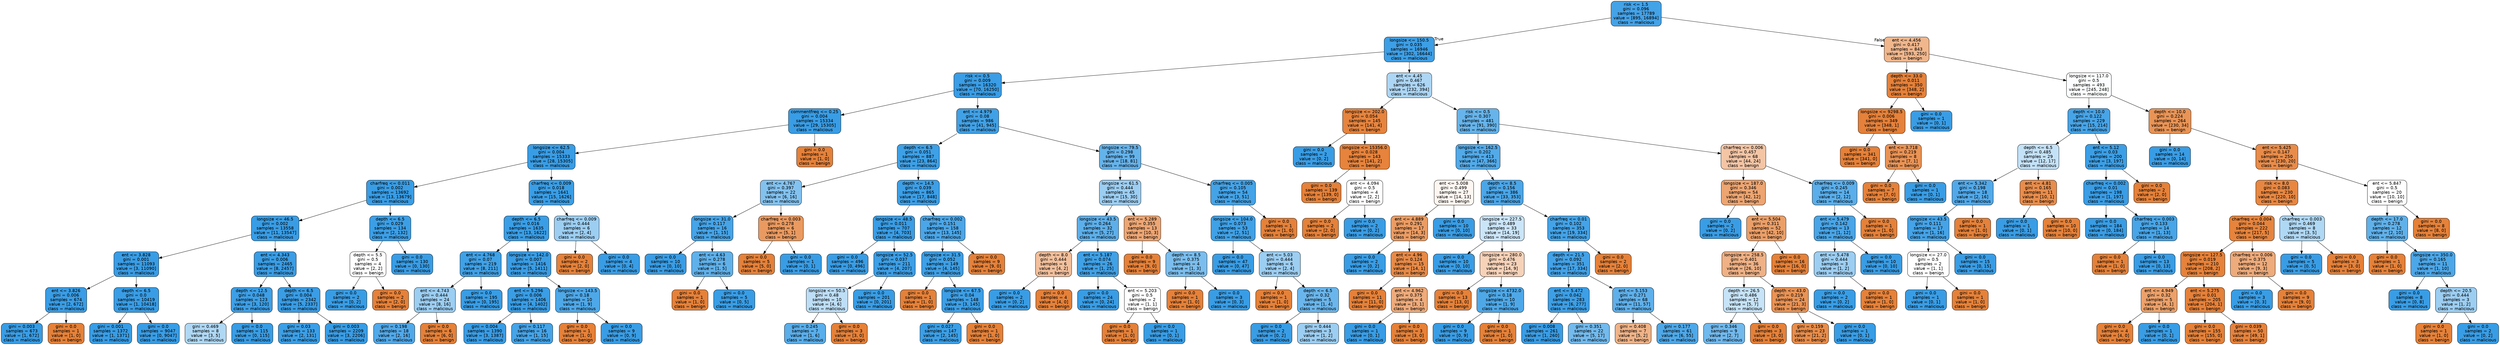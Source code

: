 digraph Tree {
node [shape=box, style="filled, rounded", color="black", fontname=helvetica] ;
edge [fontname=helvetica] ;
0 [label="risk <= 1.5\ngini = 0.096\nsamples = 17789\nvalue = [895, 16894]\nclass = malicious", fillcolor="#399de5f1"] ;
1 [label="longsize <= 150.5\ngini = 0.035\nsamples = 16946\nvalue = [302, 16644]\nclass = malicious", fillcolor="#399de5fa"] ;
0 -> 1 [labeldistance=2.5, labelangle=45, headlabel="True"] ;
2 [label="risk <= 0.5\ngini = 0.009\nsamples = 16320\nvalue = [70, 16250]\nclass = malicious", fillcolor="#399de5fe"] ;
1 -> 2 ;
3 [label="commentfreq <= 0.25\ngini = 0.004\nsamples = 15334\nvalue = [29, 15305]\nclass = malicious", fillcolor="#399de5ff"] ;
2 -> 3 ;
4 [label="longsize <= 62.5\ngini = 0.004\nsamples = 15333\nvalue = [28, 15305]\nclass = malicious", fillcolor="#399de5ff"] ;
3 -> 4 ;
5 [label="charfreq <= 0.011\ngini = 0.002\nsamples = 13692\nvalue = [13, 13679]\nclass = malicious", fillcolor="#399de5ff"] ;
4 -> 5 ;
6 [label="longsize <= 46.5\ngini = 0.002\nsamples = 13558\nvalue = [11, 13547]\nclass = malicious", fillcolor="#399de5ff"] ;
5 -> 6 ;
7 [label="ent <= 3.828\ngini = 0.001\nsamples = 11093\nvalue = [3, 11090]\nclass = malicious", fillcolor="#399de5ff"] ;
6 -> 7 ;
8 [label="ent <= 3.826\ngini = 0.006\nsamples = 674\nvalue = [2, 672]\nclass = malicious", fillcolor="#399de5fe"] ;
7 -> 8 ;
9 [label="gini = 0.003\nsamples = 673\nvalue = [1, 672]\nclass = malicious", fillcolor="#399de5ff"] ;
8 -> 9 ;
10 [label="gini = 0.0\nsamples = 1\nvalue = [1, 0]\nclass = benign", fillcolor="#e58139ff"] ;
8 -> 10 ;
11 [label="depth <= 6.5\ngini = 0.0\nsamples = 10419\nvalue = [1, 10418]\nclass = malicious", fillcolor="#399de5ff"] ;
7 -> 11 ;
12 [label="gini = 0.001\nsamples = 1372\nvalue = [1, 1371]\nclass = malicious", fillcolor="#399de5ff"] ;
11 -> 12 ;
13 [label="gini = 0.0\nsamples = 9047\nvalue = [0, 9047]\nclass = malicious", fillcolor="#399de5ff"] ;
11 -> 13 ;
14 [label="ent <= 4.343\ngini = 0.006\nsamples = 2465\nvalue = [8, 2457]\nclass = malicious", fillcolor="#399de5fe"] ;
6 -> 14 ;
15 [label="depth <= 12.5\ngini = 0.048\nsamples = 123\nvalue = [3, 120]\nclass = malicious", fillcolor="#399de5f9"] ;
14 -> 15 ;
16 [label="gini = 0.469\nsamples = 8\nvalue = [3, 5]\nclass = malicious", fillcolor="#399de566"] ;
15 -> 16 ;
17 [label="gini = 0.0\nsamples = 115\nvalue = [0, 115]\nclass = malicious", fillcolor="#399de5ff"] ;
15 -> 17 ;
18 [label="depth <= 6.5\ngini = 0.004\nsamples = 2342\nvalue = [5, 2337]\nclass = malicious", fillcolor="#399de5fe"] ;
14 -> 18 ;
19 [label="gini = 0.03\nsamples = 133\nvalue = [2, 131]\nclass = malicious", fillcolor="#399de5fb"] ;
18 -> 19 ;
20 [label="gini = 0.003\nsamples = 2209\nvalue = [3, 2206]\nclass = malicious", fillcolor="#399de5ff"] ;
18 -> 20 ;
21 [label="depth <= 6.5\ngini = 0.029\nsamples = 134\nvalue = [2, 132]\nclass = malicious", fillcolor="#399de5fb"] ;
5 -> 21 ;
22 [label="depth <= 5.5\ngini = 0.5\nsamples = 4\nvalue = [2, 2]\nclass = benign", fillcolor="#e5813900"] ;
21 -> 22 ;
23 [label="gini = 0.0\nsamples = 2\nvalue = [0, 2]\nclass = malicious", fillcolor="#399de5ff"] ;
22 -> 23 ;
24 [label="gini = 0.0\nsamples = 2\nvalue = [2, 0]\nclass = benign", fillcolor="#e58139ff"] ;
22 -> 24 ;
25 [label="gini = 0.0\nsamples = 130\nvalue = [0, 130]\nclass = malicious", fillcolor="#399de5ff"] ;
21 -> 25 ;
26 [label="charfreq <= 0.009\ngini = 0.018\nsamples = 1641\nvalue = [15, 1626]\nclass = malicious", fillcolor="#399de5fd"] ;
4 -> 26 ;
27 [label="depth <= 6.5\ngini = 0.016\nsamples = 1635\nvalue = [13, 1622]\nclass = malicious", fillcolor="#399de5fd"] ;
26 -> 27 ;
28 [label="ent <= 4.768\ngini = 0.07\nsamples = 219\nvalue = [8, 211]\nclass = malicious", fillcolor="#399de5f5"] ;
27 -> 28 ;
29 [label="ent <= 4.743\ngini = 0.444\nsamples = 24\nvalue = [8, 16]\nclass = malicious", fillcolor="#399de57f"] ;
28 -> 29 ;
30 [label="gini = 0.198\nsamples = 18\nvalue = [2, 16]\nclass = malicious", fillcolor="#399de5df"] ;
29 -> 30 ;
31 [label="gini = 0.0\nsamples = 6\nvalue = [6, 0]\nclass = benign", fillcolor="#e58139ff"] ;
29 -> 31 ;
32 [label="gini = 0.0\nsamples = 195\nvalue = [0, 195]\nclass = malicious", fillcolor="#399de5ff"] ;
28 -> 32 ;
33 [label="longsize <= 142.0\ngini = 0.007\nsamples = 1416\nvalue = [5, 1411]\nclass = malicious", fillcolor="#399de5fe"] ;
27 -> 33 ;
34 [label="ent <= 5.296\ngini = 0.006\nsamples = 1406\nvalue = [4, 1402]\nclass = malicious", fillcolor="#399de5fe"] ;
33 -> 34 ;
35 [label="gini = 0.004\nsamples = 1390\nvalue = [3, 1387]\nclass = malicious", fillcolor="#399de5fe"] ;
34 -> 35 ;
36 [label="gini = 0.117\nsamples = 16\nvalue = [1, 15]\nclass = malicious", fillcolor="#399de5ee"] ;
34 -> 36 ;
37 [label="longsize <= 143.5\ngini = 0.18\nsamples = 10\nvalue = [1, 9]\nclass = malicious", fillcolor="#399de5e3"] ;
33 -> 37 ;
38 [label="gini = 0.0\nsamples = 1\nvalue = [1, 0]\nclass = benign", fillcolor="#e58139ff"] ;
37 -> 38 ;
39 [label="gini = 0.0\nsamples = 9\nvalue = [0, 9]\nclass = malicious", fillcolor="#399de5ff"] ;
37 -> 39 ;
40 [label="charfreq <= 0.009\ngini = 0.444\nsamples = 6\nvalue = [2, 4]\nclass = malicious", fillcolor="#399de57f"] ;
26 -> 40 ;
41 [label="gini = 0.0\nsamples = 2\nvalue = [2, 0]\nclass = benign", fillcolor="#e58139ff"] ;
40 -> 41 ;
42 [label="gini = 0.0\nsamples = 4\nvalue = [0, 4]\nclass = malicious", fillcolor="#399de5ff"] ;
40 -> 42 ;
43 [label="gini = 0.0\nsamples = 1\nvalue = [1, 0]\nclass = benign", fillcolor="#e58139ff"] ;
3 -> 43 ;
44 [label="ent <= 4.979\ngini = 0.08\nsamples = 986\nvalue = [41, 945]\nclass = malicious", fillcolor="#399de5f4"] ;
2 -> 44 ;
45 [label="depth <= 6.5\ngini = 0.051\nsamples = 887\nvalue = [23, 864]\nclass = malicious", fillcolor="#399de5f8"] ;
44 -> 45 ;
46 [label="ent <= 4.767\ngini = 0.397\nsamples = 22\nvalue = [6, 16]\nclass = malicious", fillcolor="#399de59f"] ;
45 -> 46 ;
47 [label="longsize <= 31.0\ngini = 0.117\nsamples = 16\nvalue = [1, 15]\nclass = malicious", fillcolor="#399de5ee"] ;
46 -> 47 ;
48 [label="gini = 0.0\nsamples = 10\nvalue = [0, 10]\nclass = malicious", fillcolor="#399de5ff"] ;
47 -> 48 ;
49 [label="ent <= 4.63\ngini = 0.278\nsamples = 6\nvalue = [1, 5]\nclass = malicious", fillcolor="#399de5cc"] ;
47 -> 49 ;
50 [label="gini = 0.0\nsamples = 1\nvalue = [1, 0]\nclass = benign", fillcolor="#e58139ff"] ;
49 -> 50 ;
51 [label="gini = 0.0\nsamples = 5\nvalue = [0, 5]\nclass = malicious", fillcolor="#399de5ff"] ;
49 -> 51 ;
52 [label="charfreq <= 0.003\ngini = 0.278\nsamples = 6\nvalue = [5, 1]\nclass = benign", fillcolor="#e58139cc"] ;
46 -> 52 ;
53 [label="gini = 0.0\nsamples = 5\nvalue = [5, 0]\nclass = benign", fillcolor="#e58139ff"] ;
52 -> 53 ;
54 [label="gini = 0.0\nsamples = 1\nvalue = [0, 1]\nclass = malicious", fillcolor="#399de5ff"] ;
52 -> 54 ;
55 [label="depth <= 14.5\ngini = 0.039\nsamples = 865\nvalue = [17, 848]\nclass = malicious", fillcolor="#399de5fa"] ;
45 -> 55 ;
56 [label="longsize <= 48.5\ngini = 0.011\nsamples = 707\nvalue = [4, 703]\nclass = malicious", fillcolor="#399de5fe"] ;
55 -> 56 ;
57 [label="gini = 0.0\nsamples = 496\nvalue = [0, 496]\nclass = malicious", fillcolor="#399de5ff"] ;
56 -> 57 ;
58 [label="longsize <= 52.5\ngini = 0.037\nsamples = 211\nvalue = [4, 207]\nclass = malicious", fillcolor="#399de5fa"] ;
56 -> 58 ;
59 [label="longsize <= 50.5\ngini = 0.48\nsamples = 10\nvalue = [4, 6]\nclass = malicious", fillcolor="#399de555"] ;
58 -> 59 ;
60 [label="gini = 0.245\nsamples = 7\nvalue = [1, 6]\nclass = malicious", fillcolor="#399de5d4"] ;
59 -> 60 ;
61 [label="gini = 0.0\nsamples = 3\nvalue = [3, 0]\nclass = benign", fillcolor="#e58139ff"] ;
59 -> 61 ;
62 [label="gini = 0.0\nsamples = 201\nvalue = [0, 201]\nclass = malicious", fillcolor="#399de5ff"] ;
58 -> 62 ;
63 [label="charfreq <= 0.002\ngini = 0.151\nsamples = 158\nvalue = [13, 145]\nclass = malicious", fillcolor="#399de5e8"] ;
55 -> 63 ;
64 [label="longsize <= 31.5\ngini = 0.052\nsamples = 149\nvalue = [4, 145]\nclass = malicious", fillcolor="#399de5f8"] ;
63 -> 64 ;
65 [label="gini = 0.0\nsamples = 1\nvalue = [1, 0]\nclass = benign", fillcolor="#e58139ff"] ;
64 -> 65 ;
66 [label="longsize <= 67.5\ngini = 0.04\nsamples = 148\nvalue = [3, 145]\nclass = malicious", fillcolor="#399de5fa"] ;
64 -> 66 ;
67 [label="gini = 0.027\nsamples = 147\nvalue = [2, 145]\nclass = malicious", fillcolor="#399de5fb"] ;
66 -> 67 ;
68 [label="gini = 0.0\nsamples = 1\nvalue = [1, 0]\nclass = benign", fillcolor="#e58139ff"] ;
66 -> 68 ;
69 [label="gini = 0.0\nsamples = 9\nvalue = [9, 0]\nclass = benign", fillcolor="#e58139ff"] ;
63 -> 69 ;
70 [label="longsize <= 79.5\ngini = 0.298\nsamples = 99\nvalue = [18, 81]\nclass = malicious", fillcolor="#399de5c6"] ;
44 -> 70 ;
71 [label="longsize <= 61.5\ngini = 0.444\nsamples = 45\nvalue = [15, 30]\nclass = malicious", fillcolor="#399de57f"] ;
70 -> 71 ;
72 [label="longsize <= 43.5\ngini = 0.264\nsamples = 32\nvalue = [5, 27]\nclass = malicious", fillcolor="#399de5d0"] ;
71 -> 72 ;
73 [label="depth <= 8.0\ngini = 0.444\nsamples = 6\nvalue = [4, 2]\nclass = benign", fillcolor="#e581397f"] ;
72 -> 73 ;
74 [label="gini = 0.0\nsamples = 2\nvalue = [0, 2]\nclass = malicious", fillcolor="#399de5ff"] ;
73 -> 74 ;
75 [label="gini = 0.0\nsamples = 4\nvalue = [4, 0]\nclass = benign", fillcolor="#e58139ff"] ;
73 -> 75 ;
76 [label="ent <= 5.187\ngini = 0.074\nsamples = 26\nvalue = [1, 25]\nclass = malicious", fillcolor="#399de5f5"] ;
72 -> 76 ;
77 [label="gini = 0.0\nsamples = 24\nvalue = [0, 24]\nclass = malicious", fillcolor="#399de5ff"] ;
76 -> 77 ;
78 [label="ent <= 5.203\ngini = 0.5\nsamples = 2\nvalue = [1, 1]\nclass = benign", fillcolor="#e5813900"] ;
76 -> 78 ;
79 [label="gini = 0.0\nsamples = 1\nvalue = [1, 0]\nclass = benign", fillcolor="#e58139ff"] ;
78 -> 79 ;
80 [label="gini = 0.0\nsamples = 1\nvalue = [0, 1]\nclass = malicious", fillcolor="#399de5ff"] ;
78 -> 80 ;
81 [label="ent <= 5.289\ngini = 0.355\nsamples = 13\nvalue = [10, 3]\nclass = benign", fillcolor="#e58139b3"] ;
71 -> 81 ;
82 [label="gini = 0.0\nsamples = 9\nvalue = [9, 0]\nclass = benign", fillcolor="#e58139ff"] ;
81 -> 82 ;
83 [label="depth <= 8.5\ngini = 0.375\nsamples = 4\nvalue = [1, 3]\nclass = malicious", fillcolor="#399de5aa"] ;
81 -> 83 ;
84 [label="gini = 0.0\nsamples = 1\nvalue = [1, 0]\nclass = benign", fillcolor="#e58139ff"] ;
83 -> 84 ;
85 [label="gini = 0.0\nsamples = 3\nvalue = [0, 3]\nclass = malicious", fillcolor="#399de5ff"] ;
83 -> 85 ;
86 [label="charfreq <= 0.005\ngini = 0.105\nsamples = 54\nvalue = [3, 51]\nclass = malicious", fillcolor="#399de5f0"] ;
70 -> 86 ;
87 [label="longsize <= 104.0\ngini = 0.073\nsamples = 53\nvalue = [2, 51]\nclass = malicious", fillcolor="#399de5f5"] ;
86 -> 87 ;
88 [label="gini = 0.0\nsamples = 47\nvalue = [0, 47]\nclass = malicious", fillcolor="#399de5ff"] ;
87 -> 88 ;
89 [label="ent <= 5.03\ngini = 0.444\nsamples = 6\nvalue = [2, 4]\nclass = malicious", fillcolor="#399de57f"] ;
87 -> 89 ;
90 [label="gini = 0.0\nsamples = 1\nvalue = [1, 0]\nclass = benign", fillcolor="#e58139ff"] ;
89 -> 90 ;
91 [label="depth <= 6.5\ngini = 0.32\nsamples = 5\nvalue = [1, 4]\nclass = malicious", fillcolor="#399de5bf"] ;
89 -> 91 ;
92 [label="gini = 0.0\nsamples = 2\nvalue = [0, 2]\nclass = malicious", fillcolor="#399de5ff"] ;
91 -> 92 ;
93 [label="gini = 0.444\nsamples = 3\nvalue = [1, 2]\nclass = malicious", fillcolor="#399de57f"] ;
91 -> 93 ;
94 [label="gini = 0.0\nsamples = 1\nvalue = [1, 0]\nclass = benign", fillcolor="#e58139ff"] ;
86 -> 94 ;
95 [label="ent <= 4.45\ngini = 0.467\nsamples = 626\nvalue = [232, 394]\nclass = malicious", fillcolor="#399de569"] ;
1 -> 95 ;
96 [label="longsize <= 202.0\ngini = 0.054\nsamples = 145\nvalue = [141, 4]\nclass = benign", fillcolor="#e58139f8"] ;
95 -> 96 ;
97 [label="gini = 0.0\nsamples = 2\nvalue = [0, 2]\nclass = malicious", fillcolor="#399de5ff"] ;
96 -> 97 ;
98 [label="longsize <= 15356.0\ngini = 0.028\nsamples = 143\nvalue = [141, 2]\nclass = benign", fillcolor="#e58139fb"] ;
96 -> 98 ;
99 [label="gini = 0.0\nsamples = 139\nvalue = [139, 0]\nclass = benign", fillcolor="#e58139ff"] ;
98 -> 99 ;
100 [label="ent <= 4.094\ngini = 0.5\nsamples = 4\nvalue = [2, 2]\nclass = benign", fillcolor="#e5813900"] ;
98 -> 100 ;
101 [label="gini = 0.0\nsamples = 2\nvalue = [2, 0]\nclass = benign", fillcolor="#e58139ff"] ;
100 -> 101 ;
102 [label="gini = 0.0\nsamples = 2\nvalue = [0, 2]\nclass = malicious", fillcolor="#399de5ff"] ;
100 -> 102 ;
103 [label="risk <= 0.5\ngini = 0.307\nsamples = 481\nvalue = [91, 390]\nclass = malicious", fillcolor="#399de5c4"] ;
95 -> 103 ;
104 [label="longsize <= 162.5\ngini = 0.202\nsamples = 413\nvalue = [47, 366]\nclass = malicious", fillcolor="#399de5de"] ;
103 -> 104 ;
105 [label="ent <= 5.008\ngini = 0.499\nsamples = 27\nvalue = [14, 13]\nclass = benign", fillcolor="#e5813912"] ;
104 -> 105 ;
106 [label="ent <= 4.889\ngini = 0.291\nsamples = 17\nvalue = [14, 3]\nclass = benign", fillcolor="#e58139c8"] ;
105 -> 106 ;
107 [label="gini = 0.0\nsamples = 2\nvalue = [0, 2]\nclass = malicious", fillcolor="#399de5ff"] ;
106 -> 107 ;
108 [label="ent <= 4.96\ngini = 0.124\nsamples = 15\nvalue = [14, 1]\nclass = benign", fillcolor="#e58139ed"] ;
106 -> 108 ;
109 [label="gini = 0.0\nsamples = 11\nvalue = [11, 0]\nclass = benign", fillcolor="#e58139ff"] ;
108 -> 109 ;
110 [label="ent <= 4.962\ngini = 0.375\nsamples = 4\nvalue = [3, 1]\nclass = benign", fillcolor="#e58139aa"] ;
108 -> 110 ;
111 [label="gini = 0.0\nsamples = 1\nvalue = [0, 1]\nclass = malicious", fillcolor="#399de5ff"] ;
110 -> 111 ;
112 [label="gini = 0.0\nsamples = 3\nvalue = [3, 0]\nclass = benign", fillcolor="#e58139ff"] ;
110 -> 112 ;
113 [label="gini = 0.0\nsamples = 10\nvalue = [0, 10]\nclass = malicious", fillcolor="#399de5ff"] ;
105 -> 113 ;
114 [label="depth <= 8.5\ngini = 0.156\nsamples = 386\nvalue = [33, 353]\nclass = malicious", fillcolor="#399de5e7"] ;
104 -> 114 ;
115 [label="longsize <= 227.5\ngini = 0.489\nsamples = 33\nvalue = [14, 19]\nclass = malicious", fillcolor="#399de543"] ;
114 -> 115 ;
116 [label="gini = 0.0\nsamples = 10\nvalue = [0, 10]\nclass = malicious", fillcolor="#399de5ff"] ;
115 -> 116 ;
117 [label="longsize <= 280.0\ngini = 0.476\nsamples = 23\nvalue = [14, 9]\nclass = benign", fillcolor="#e581395b"] ;
115 -> 117 ;
118 [label="gini = 0.0\nsamples = 13\nvalue = [13, 0]\nclass = benign", fillcolor="#e58139ff"] ;
117 -> 118 ;
119 [label="longsize <= 4732.0\ngini = 0.18\nsamples = 10\nvalue = [1, 9]\nclass = malicious", fillcolor="#399de5e3"] ;
117 -> 119 ;
120 [label="gini = 0.0\nsamples = 9\nvalue = [0, 9]\nclass = malicious", fillcolor="#399de5ff"] ;
119 -> 120 ;
121 [label="gini = 0.0\nsamples = 1\nvalue = [1, 0]\nclass = benign", fillcolor="#e58139ff"] ;
119 -> 121 ;
122 [label="charfreq <= 0.01\ngini = 0.102\nsamples = 353\nvalue = [19, 334]\nclass = malicious", fillcolor="#399de5f0"] ;
114 -> 122 ;
123 [label="depth <= 21.5\ngini = 0.092\nsamples = 351\nvalue = [17, 334]\nclass = malicious", fillcolor="#399de5f2"] ;
122 -> 123 ;
124 [label="ent <= 5.472\ngini = 0.042\nsamples = 283\nvalue = [6, 277]\nclass = malicious", fillcolor="#399de5f9"] ;
123 -> 124 ;
125 [label="gini = 0.008\nsamples = 261\nvalue = [1, 260]\nclass = malicious", fillcolor="#399de5fe"] ;
124 -> 125 ;
126 [label="gini = 0.351\nsamples = 22\nvalue = [5, 17]\nclass = malicious", fillcolor="#399de5b4"] ;
124 -> 126 ;
127 [label="ent <= 5.153\ngini = 0.271\nsamples = 68\nvalue = [11, 57]\nclass = malicious", fillcolor="#399de5ce"] ;
123 -> 127 ;
128 [label="gini = 0.408\nsamples = 7\nvalue = [5, 2]\nclass = benign", fillcolor="#e5813999"] ;
127 -> 128 ;
129 [label="gini = 0.177\nsamples = 61\nvalue = [6, 55]\nclass = malicious", fillcolor="#399de5e3"] ;
127 -> 129 ;
130 [label="gini = 0.0\nsamples = 2\nvalue = [2, 0]\nclass = benign", fillcolor="#e58139ff"] ;
122 -> 130 ;
131 [label="charfreq <= 0.006\ngini = 0.457\nsamples = 68\nvalue = [44, 24]\nclass = benign", fillcolor="#e5813974"] ;
103 -> 131 ;
132 [label="longsize <= 187.0\ngini = 0.346\nsamples = 54\nvalue = [42, 12]\nclass = benign", fillcolor="#e58139b6"] ;
131 -> 132 ;
133 [label="gini = 0.0\nsamples = 2\nvalue = [0, 2]\nclass = malicious", fillcolor="#399de5ff"] ;
132 -> 133 ;
134 [label="ent <= 5.504\ngini = 0.311\nsamples = 52\nvalue = [42, 10]\nclass = benign", fillcolor="#e58139c2"] ;
132 -> 134 ;
135 [label="longsize <= 258.5\ngini = 0.401\nsamples = 36\nvalue = [26, 10]\nclass = benign", fillcolor="#e581399d"] ;
134 -> 135 ;
136 [label="depth <= 26.5\ngini = 0.486\nsamples = 12\nvalue = [5, 7]\nclass = malicious", fillcolor="#399de549"] ;
135 -> 136 ;
137 [label="gini = 0.346\nsamples = 9\nvalue = [2, 7]\nclass = malicious", fillcolor="#399de5b6"] ;
136 -> 137 ;
138 [label="gini = 0.0\nsamples = 3\nvalue = [3, 0]\nclass = benign", fillcolor="#e58139ff"] ;
136 -> 138 ;
139 [label="depth <= 43.0\ngini = 0.219\nsamples = 24\nvalue = [21, 3]\nclass = benign", fillcolor="#e58139db"] ;
135 -> 139 ;
140 [label="gini = 0.159\nsamples = 23\nvalue = [21, 2]\nclass = benign", fillcolor="#e58139e7"] ;
139 -> 140 ;
141 [label="gini = 0.0\nsamples = 1\nvalue = [0, 1]\nclass = malicious", fillcolor="#399de5ff"] ;
139 -> 141 ;
142 [label="gini = 0.0\nsamples = 16\nvalue = [16, 0]\nclass = benign", fillcolor="#e58139ff"] ;
134 -> 142 ;
143 [label="charfreq <= 0.009\ngini = 0.245\nsamples = 14\nvalue = [2, 12]\nclass = malicious", fillcolor="#399de5d4"] ;
131 -> 143 ;
144 [label="ent <= 5.479\ngini = 0.142\nsamples = 13\nvalue = [1, 12]\nclass = malicious", fillcolor="#399de5ea"] ;
143 -> 144 ;
145 [label="ent <= 5.478\ngini = 0.444\nsamples = 3\nvalue = [1, 2]\nclass = malicious", fillcolor="#399de57f"] ;
144 -> 145 ;
146 [label="gini = 0.0\nsamples = 2\nvalue = [0, 2]\nclass = malicious", fillcolor="#399de5ff"] ;
145 -> 146 ;
147 [label="gini = 0.0\nsamples = 1\nvalue = [1, 0]\nclass = benign", fillcolor="#e58139ff"] ;
145 -> 147 ;
148 [label="gini = 0.0\nsamples = 10\nvalue = [0, 10]\nclass = malicious", fillcolor="#399de5ff"] ;
144 -> 148 ;
149 [label="gini = 0.0\nsamples = 1\nvalue = [1, 0]\nclass = benign", fillcolor="#e58139ff"] ;
143 -> 149 ;
150 [label="ent <= 4.456\ngini = 0.417\nsamples = 843\nvalue = [593, 250]\nclass = benign", fillcolor="#e5813993"] ;
0 -> 150 [labeldistance=2.5, labelangle=-45, headlabel="False"] ;
151 [label="depth <= 33.0\ngini = 0.011\nsamples = 350\nvalue = [348, 2]\nclass = benign", fillcolor="#e58139fe"] ;
150 -> 151 ;
152 [label="longsize <= 9298.5\ngini = 0.006\nsamples = 349\nvalue = [348, 1]\nclass = benign", fillcolor="#e58139fe"] ;
151 -> 152 ;
153 [label="gini = 0.0\nsamples = 341\nvalue = [341, 0]\nclass = benign", fillcolor="#e58139ff"] ;
152 -> 153 ;
154 [label="ent <= 3.718\ngini = 0.219\nsamples = 8\nvalue = [7, 1]\nclass = benign", fillcolor="#e58139db"] ;
152 -> 154 ;
155 [label="gini = 0.0\nsamples = 7\nvalue = [7, 0]\nclass = benign", fillcolor="#e58139ff"] ;
154 -> 155 ;
156 [label="gini = 0.0\nsamples = 1\nvalue = [0, 1]\nclass = malicious", fillcolor="#399de5ff"] ;
154 -> 156 ;
157 [label="gini = 0.0\nsamples = 1\nvalue = [0, 1]\nclass = malicious", fillcolor="#399de5ff"] ;
151 -> 157 ;
158 [label="longsize <= 117.0\ngini = 0.5\nsamples = 493\nvalue = [245, 248]\nclass = malicious", fillcolor="#399de503"] ;
150 -> 158 ;
159 [label="depth <= 10.0\ngini = 0.122\nsamples = 229\nvalue = [15, 214]\nclass = malicious", fillcolor="#399de5ed"] ;
158 -> 159 ;
160 [label="depth <= 6.5\ngini = 0.485\nsamples = 29\nvalue = [12, 17]\nclass = malicious", fillcolor="#399de54b"] ;
159 -> 160 ;
161 [label="ent <= 5.342\ngini = 0.198\nsamples = 18\nvalue = [2, 16]\nclass = malicious", fillcolor="#399de5df"] ;
160 -> 161 ;
162 [label="longsize <= 43.5\ngini = 0.111\nsamples = 17\nvalue = [1, 16]\nclass = malicious", fillcolor="#399de5ef"] ;
161 -> 162 ;
163 [label="longsize <= 27.0\ngini = 0.5\nsamples = 2\nvalue = [1, 1]\nclass = benign", fillcolor="#e5813900"] ;
162 -> 163 ;
164 [label="gini = 0.0\nsamples = 1\nvalue = [0, 1]\nclass = malicious", fillcolor="#399de5ff"] ;
163 -> 164 ;
165 [label="gini = 0.0\nsamples = 1\nvalue = [1, 0]\nclass = benign", fillcolor="#e58139ff"] ;
163 -> 165 ;
166 [label="gini = 0.0\nsamples = 15\nvalue = [0, 15]\nclass = malicious", fillcolor="#399de5ff"] ;
162 -> 166 ;
167 [label="gini = 0.0\nsamples = 1\nvalue = [1, 0]\nclass = benign", fillcolor="#e58139ff"] ;
161 -> 167 ;
168 [label="ent <= 4.81\ngini = 0.165\nsamples = 11\nvalue = [10, 1]\nclass = benign", fillcolor="#e58139e6"] ;
160 -> 168 ;
169 [label="gini = 0.0\nsamples = 1\nvalue = [0, 1]\nclass = malicious", fillcolor="#399de5ff"] ;
168 -> 169 ;
170 [label="gini = 0.0\nsamples = 10\nvalue = [10, 0]\nclass = benign", fillcolor="#e58139ff"] ;
168 -> 170 ;
171 [label="ent <= 5.12\ngini = 0.03\nsamples = 200\nvalue = [3, 197]\nclass = malicious", fillcolor="#399de5fb"] ;
159 -> 171 ;
172 [label="charfreq <= 0.002\ngini = 0.01\nsamples = 198\nvalue = [1, 197]\nclass = malicious", fillcolor="#399de5fe"] ;
171 -> 172 ;
173 [label="gini = 0.0\nsamples = 184\nvalue = [0, 184]\nclass = malicious", fillcolor="#399de5ff"] ;
172 -> 173 ;
174 [label="charfreq <= 0.003\ngini = 0.133\nsamples = 14\nvalue = [1, 13]\nclass = malicious", fillcolor="#399de5eb"] ;
172 -> 174 ;
175 [label="gini = 0.0\nsamples = 1\nvalue = [1, 0]\nclass = benign", fillcolor="#e58139ff"] ;
174 -> 175 ;
176 [label="gini = 0.0\nsamples = 13\nvalue = [0, 13]\nclass = malicious", fillcolor="#399de5ff"] ;
174 -> 176 ;
177 [label="gini = 0.0\nsamples = 2\nvalue = [2, 0]\nclass = benign", fillcolor="#e58139ff"] ;
171 -> 177 ;
178 [label="depth <= 10.0\ngini = 0.224\nsamples = 264\nvalue = [230, 34]\nclass = benign", fillcolor="#e58139d9"] ;
158 -> 178 ;
179 [label="gini = 0.0\nsamples = 14\nvalue = [0, 14]\nclass = malicious", fillcolor="#399de5ff"] ;
178 -> 179 ;
180 [label="ent <= 5.425\ngini = 0.147\nsamples = 250\nvalue = [230, 20]\nclass = benign", fillcolor="#e58139e9"] ;
178 -> 180 ;
181 [label="risk <= 8.0\ngini = 0.083\nsamples = 230\nvalue = [220, 10]\nclass = benign", fillcolor="#e58139f3"] ;
180 -> 181 ;
182 [label="charfreq <= 0.004\ngini = 0.044\nsamples = 222\nvalue = [217, 5]\nclass = benign", fillcolor="#e58139f9"] ;
181 -> 182 ;
183 [label="longsize <= 127.5\ngini = 0.019\nsamples = 210\nvalue = [208, 2]\nclass = benign", fillcolor="#e58139fd"] ;
182 -> 183 ;
184 [label="ent <= 4.949\ngini = 0.32\nsamples = 5\nvalue = [4, 1]\nclass = benign", fillcolor="#e58139bf"] ;
183 -> 184 ;
185 [label="gini = 0.0\nsamples = 4\nvalue = [4, 0]\nclass = benign", fillcolor="#e58139ff"] ;
184 -> 185 ;
186 [label="gini = 0.0\nsamples = 1\nvalue = [0, 1]\nclass = malicious", fillcolor="#399de5ff"] ;
184 -> 186 ;
187 [label="ent <= 5.275\ngini = 0.01\nsamples = 205\nvalue = [204, 1]\nclass = benign", fillcolor="#e58139fe"] ;
183 -> 187 ;
188 [label="gini = 0.0\nsamples = 155\nvalue = [155, 0]\nclass = benign", fillcolor="#e58139ff"] ;
187 -> 188 ;
189 [label="gini = 0.039\nsamples = 50\nvalue = [49, 1]\nclass = benign", fillcolor="#e58139fa"] ;
187 -> 189 ;
190 [label="charfreq <= 0.006\ngini = 0.375\nsamples = 12\nvalue = [9, 3]\nclass = benign", fillcolor="#e58139aa"] ;
182 -> 190 ;
191 [label="gini = 0.0\nsamples = 3\nvalue = [0, 3]\nclass = malicious", fillcolor="#399de5ff"] ;
190 -> 191 ;
192 [label="gini = 0.0\nsamples = 9\nvalue = [9, 0]\nclass = benign", fillcolor="#e58139ff"] ;
190 -> 192 ;
193 [label="charfreq <= 0.003\ngini = 0.469\nsamples = 8\nvalue = [3, 5]\nclass = malicious", fillcolor="#399de566"] ;
181 -> 193 ;
194 [label="gini = 0.0\nsamples = 5\nvalue = [0, 5]\nclass = malicious", fillcolor="#399de5ff"] ;
193 -> 194 ;
195 [label="gini = 0.0\nsamples = 3\nvalue = [3, 0]\nclass = benign", fillcolor="#e58139ff"] ;
193 -> 195 ;
196 [label="ent <= 5.847\ngini = 0.5\nsamples = 20\nvalue = [10, 10]\nclass = benign", fillcolor="#e5813900"] ;
180 -> 196 ;
197 [label="depth <= 17.0\ngini = 0.278\nsamples = 12\nvalue = [2, 10]\nclass = malicious", fillcolor="#399de5cc"] ;
196 -> 197 ;
198 [label="gini = 0.0\nsamples = 1\nvalue = [1, 0]\nclass = benign", fillcolor="#e58139ff"] ;
197 -> 198 ;
199 [label="longsize <= 350.0\ngini = 0.165\nsamples = 11\nvalue = [1, 10]\nclass = malicious", fillcolor="#399de5e6"] ;
197 -> 199 ;
200 [label="gini = 0.0\nsamples = 8\nvalue = [0, 8]\nclass = malicious", fillcolor="#399de5ff"] ;
199 -> 200 ;
201 [label="depth <= 20.5\ngini = 0.444\nsamples = 3\nvalue = [1, 2]\nclass = malicious", fillcolor="#399de57f"] ;
199 -> 201 ;
202 [label="gini = 0.0\nsamples = 1\nvalue = [1, 0]\nclass = benign", fillcolor="#e58139ff"] ;
201 -> 202 ;
203 [label="gini = 0.0\nsamples = 2\nvalue = [0, 2]\nclass = malicious", fillcolor="#399de5ff"] ;
201 -> 203 ;
204 [label="gini = 0.0\nsamples = 8\nvalue = [8, 0]\nclass = benign", fillcolor="#e58139ff"] ;
196 -> 204 ;
}